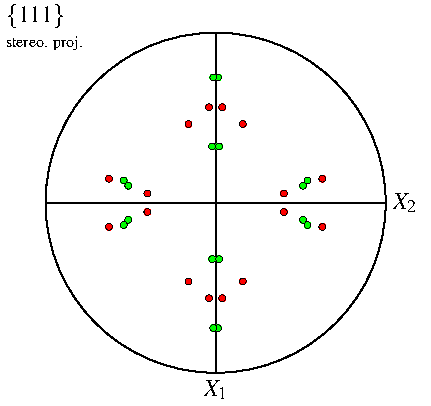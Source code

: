import graph;
import palette;
import contour;
usepackage("mathptmx"); defaultpen(TimesRoman());
unitsize(1mm);

real scale = 30;
pair O  = (0,0);
pair X  = (1,0);
pair Y  = (0,1);

void circle (pair p, real s, real theta, pen rgba, real transa, pen rgbb, real w)
{
  if (w > 0) filldraw(shift(p)*circle(O, s), rgba+opacity(1-transa), rgbb+w);
  else filldraw(shift(p)*circle(O, s), rgba, invisible);
}
void sphere (pair p, real s, real theta, pen rgba, real transa, pen rgbb, real w)
{ circle (p, s, theta, rgba, transa, rgbb, w); }
void square (pair p, real s, real theta, pen rgba, real transa, pen rgbb, real w)
{ real a = 1.77245385090551602729 * s;
  if (w > 0) filldraw(shift(p)*rotate(theta)*scale(a)*shift((-1/2,-1/2))*unitsquare, rgba+opacity(1-transa), rgbb+w);
  else filldraw(shift(p)*rotate(theta)*scale(a)*shift((-1/2,-1/2))*unitsquare, rgba+opacity(1-transa), invisible);
}
void cube (pair p, real s, real theta, pen rgba, real transa, pen rgbb, real w)
{ square (p, s, theta, rgba, transa, rgbb, w); }
void triangle (pair p, real s, real theta, pen rgba, real transa, pen rgbb, real w)
{ real a = 2.69354737417719672123 * s;
  if (w > 0) filldraw(shift(p)*rotate(theta)*scale(a)*((-0.5,-0.289)--(0.5,-0.289)--(0,0.577)--cycle), rgba+opacity(1-transa), rgbb+w);
  else filldraw(shift(p)*rotate(theta)*scale(a)*((-0.5,-0.289)--(0.5,-0.289)--(0,0.577)--cycle), rgba+opacity(1-transa), invisible);
}
void diamond (pair p, real s, real theta, pen rgba, real transa, pen rgbb, real w)
{ real a = 1.77245385090551602729 * s;
  if (w > 0) filldraw(shift(p)*rotate(45+theta)*scale(a)*shift((-1/2,-1/2))*unitsquare, rgba+opacity(1-transa), rgbb+w);
  else filldraw(shift(p)*rotate(45+theta)*scale(a)*shift((-1/2,-1/2))*unitsquare, rgba+opacity(1-transa), invisible);
}
void star (pair p, real s, real theta, pen rgba, real transa, pen rgbb, real w)
{
  pair pair0 = (0.000000,1.000000);
  pair pair1 = (-0.951057,0.309017);
  pair pair2 = (-0.587785,-0.809017);
  pair pair3 = (0.587785,-0.809017);
  pair pair4 = (0.951057,0.309017);
  pair pair5 = (-0.224514,0.309017);
  pair pair6 = (-0.363271,-0.118034);
  pair pair7 = (-0.000000,-0.381966);
  pair pair8 = (0.363271,-0.118034);
  pair pair9 = (0.224514,0.309017);
if (w > 0) filldraw(shift(p)*rotate(theta)*scale(1.895 * s)*(pair0--pair5--pair1--pair6--pair2--pair7--pair3--pair8--pair4--pair9--cycle), rgba+opacity(1-transa), rgbb+w);
      else filldraw(shift(p)*rotate(theta)*scale(1.895 * s)*(pair0--pair5--pair1--pair6--pair2--pair7--pair3--pair8--pair4--pair9--cycle), rgba+opacity(1-transa), invisible);
}
filldraw (scale(scale)*((-1.265,-1.192)--(1.265,-1.192)--(1.265,1.192)--(-1.265,1.192)--cycle),white,white);
draw (shift(O)*scale(scale)*(-X--X), black);
draw (shift(O)*scale(scale)*(-Y--Y), black);
label("$X_2$", scale(scale)*(1,0), E);
label("$X_1$", scale(scale)*(0,-1), S);
draw (shift(O)*scale(scale)*unitcircle, black);
sphere (scale(scale/1.000000)*( 0.038905, -0.561374), 0.600000, 0.000000, rgb(1.000000,0.000000,0.000000), 0.000000, rgb(0.000000,0.000000,0.000000), 0.300000);
sphere (scale(scale/1.000000)*( 0.401379,  0.054675), 0.600000, 0.000000, rgb(1.000000,0.000000,0.000000), 0.000000, rgb(0.000000,0.000000,0.000000), 0.300000);
sphere (scale(scale/1.000000)*(-0.159430,  0.462651), 0.600000, 0.000000, rgb(1.000000,0.000000,0.000000), 0.000000, rgb(0.000000,0.000000,0.000000), 0.300000);
sphere (scale(scale/1.000000)*(-0.627600, -0.141481), 0.600000, 0.000000, rgb(1.000000,0.000000,0.000000), 0.000000, rgb(0.000000,0.000000,0.000000), 0.300000);
sphere (scale(scale/1.000000)*( 0.013646,  0.736817), 0.600000, 0.000000, rgb(0.000000,1.000000,0.000000), 0.000000, rgb(0.000000,0.000000,0.000000), 0.300000);
sphere (scale(scale/1.000000)*(-0.540402,  0.131434), 0.600000, 0.000000, rgb(0.000000,1.000000,0.000000), 0.000000, rgb(0.000000,0.000000,0.000000), 0.300000);
sphere (scale(scale/1.000000)*(-0.020416, -0.331321), 0.600000, 0.000000, rgb(0.000000,1.000000,0.000000), 0.000000, rgb(0.000000,0.000000,0.000000), 0.300000);
sphere (scale(scale/1.000000)*( 0.513596,  0.100219), 0.600000, 0.000000, rgb(0.000000,1.000000,0.000000), 0.000000, rgb(0.000000,0.000000,0.000000), 0.300000);
sphere (scale(scale/1.000000)*( 0.038905,  0.561374), 0.600000, 0.000000, rgb(1.000000,0.000000,0.000000), 0.000000, rgb(0.000000,0.000000,0.000000), 0.300000);
sphere (scale(scale/1.000000)*( 0.401379, -0.054675), 0.600000, 0.000000, rgb(1.000000,0.000000,0.000000), 0.000000, rgb(0.000000,0.000000,0.000000), 0.300000);
sphere (scale(scale/1.000000)*(-0.159430, -0.462651), 0.600000, 0.000000, rgb(1.000000,0.000000,0.000000), 0.000000, rgb(0.000000,0.000000,0.000000), 0.300000);
sphere (scale(scale/1.000000)*(-0.627600,  0.141481), 0.600000, 0.000000, rgb(1.000000,0.000000,0.000000), 0.000000, rgb(0.000000,0.000000,0.000000), 0.300000);
sphere (scale(scale/1.000000)*( 0.013646, -0.736817), 0.600000, 0.000000, rgb(0.000000,1.000000,0.000000), 0.000000, rgb(0.000000,0.000000,0.000000), 0.300000);
sphere (scale(scale/1.000000)*(-0.540402, -0.131434), 0.600000, 0.000000, rgb(0.000000,1.000000,0.000000), 0.000000, rgb(0.000000,0.000000,0.000000), 0.300000);
sphere (scale(scale/1.000000)*(-0.020416,  0.331321), 0.600000, 0.000000, rgb(0.000000,1.000000,0.000000), 0.000000, rgb(0.000000,0.000000,0.000000), 0.300000);
sphere (scale(scale/1.000000)*( 0.513596, -0.100219), 0.600000, 0.000000, rgb(0.000000,1.000000,0.000000), 0.000000, rgb(0.000000,0.000000,0.000000), 0.300000);
sphere (scale(scale/1.000000)*(-0.038905,  0.561374), 0.600000, 0.000000, rgb(1.000000,0.000000,0.000000), 0.000000, rgb(0.000000,0.000000,0.000000), 0.300000);
sphere (scale(scale/1.000000)*(-0.401379, -0.054675), 0.600000, 0.000000, rgb(1.000000,0.000000,0.000000), 0.000000, rgb(0.000000,0.000000,0.000000), 0.300000);
sphere (scale(scale/1.000000)*( 0.159430, -0.462651), 0.600000, 0.000000, rgb(1.000000,0.000000,0.000000), 0.000000, rgb(0.000000,0.000000,0.000000), 0.300000);
sphere (scale(scale/1.000000)*( 0.627600,  0.141481), 0.600000, 0.000000, rgb(1.000000,0.000000,0.000000), 0.000000, rgb(0.000000,0.000000,0.000000), 0.300000);
sphere (scale(scale/1.000000)*(-0.013646, -0.736817), 0.600000, 0.000000, rgb(0.000000,1.000000,0.000000), 0.000000, rgb(0.000000,0.000000,0.000000), 0.300000);
sphere (scale(scale/1.000000)*( 0.540402, -0.131434), 0.600000, 0.000000, rgb(0.000000,1.000000,0.000000), 0.000000, rgb(0.000000,0.000000,0.000000), 0.300000);
sphere (scale(scale/1.000000)*( 0.020416,  0.331321), 0.600000, 0.000000, rgb(0.000000,1.000000,0.000000), 0.000000, rgb(0.000000,0.000000,0.000000), 0.300000);
sphere (scale(scale/1.000000)*(-0.513596, -0.100219), 0.600000, 0.000000, rgb(0.000000,1.000000,0.000000), 0.000000, rgb(0.000000,0.000000,0.000000), 0.300000);
sphere (scale(scale/1.000000)*(-0.038905, -0.561374), 0.600000, 0.000000, rgb(1.000000,0.000000,0.000000), 0.000000, rgb(0.000000,0.000000,0.000000), 0.300000);
sphere (scale(scale/1.000000)*(-0.401379,  0.054675), 0.600000, 0.000000, rgb(1.000000,0.000000,0.000000), 0.000000, rgb(0.000000,0.000000,0.000000), 0.300000);
sphere (scale(scale/1.000000)*( 0.159430,  0.462651), 0.600000, 0.000000, rgb(1.000000,0.000000,0.000000), 0.000000, rgb(0.000000,0.000000,0.000000), 0.300000);
sphere (scale(scale/1.000000)*( 0.627600, -0.141481), 0.600000, 0.000000, rgb(1.000000,0.000000,0.000000), 0.000000, rgb(0.000000,0.000000,0.000000), 0.300000);
sphere (scale(scale/1.000000)*(-0.013646,  0.736817), 0.600000, 0.000000, rgb(0.000000,1.000000,0.000000), 0.000000, rgb(0.000000,0.000000,0.000000), 0.300000);
sphere (scale(scale/1.000000)*( 0.540402,  0.131434), 0.600000, 0.000000, rgb(0.000000,1.000000,0.000000), 0.000000, rgb(0.000000,0.000000,0.000000), 0.300000);
sphere (scale(scale/1.000000)*( 0.020416, -0.331321), 0.600000, 0.000000, rgb(0.000000,1.000000,0.000000), 0.000000, rgb(0.000000,0.000000,0.000000), 0.300000);
sphere (scale(scale/1.000000)*(-0.513596,  0.100219), 0.600000, 0.000000, rgb(0.000000,1.000000,0.000000), 0.000000, rgb(0.000000,0.000000,0.000000), 0.300000);
label("$\left\{111\right\}$", scale(scale)*(-1.265, 1.000), NE);
label("stereo. proj.", scale(scale)*(-1.255, 1.000), SE, fontsize(8));
